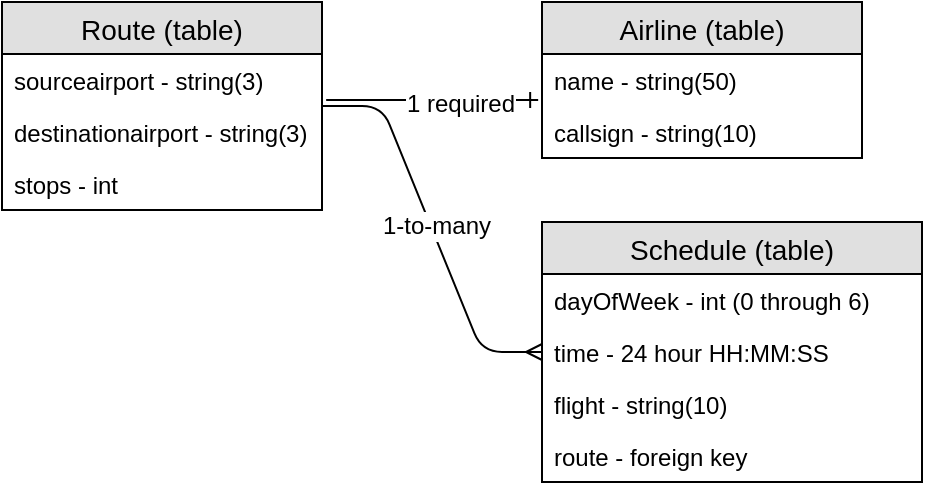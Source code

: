 <mxfile version="12.1.3" pages="1"><diagram id="NyN91tQQvbPSabSYxSqB" name="Page-1"><mxGraphModel dx="1408" dy="613" grid="1" gridSize="10" guides="1" tooltips="1" connect="1" arrows="1" fold="1" page="1" pageScale="1" pageWidth="850" pageHeight="1100" math="0" shadow="0"><root><mxCell id="0"/><mxCell id="1" parent="0"/><mxCell id="R8sjfgSG4dGrFJHBuSi_-1" value="Route (table)" style="swimlane;fontStyle=0;childLayout=stackLayout;horizontal=1;startSize=26;fillColor=#e0e0e0;horizontalStack=0;resizeParent=1;resizeParentMax=0;resizeLast=0;collapsible=1;marginBottom=0;swimlaneFillColor=#ffffff;align=center;fontSize=14;" vertex="1" parent="1"><mxGeometry x="20" y="20" width="160" height="104" as="geometry"/></mxCell><mxCell id="R8sjfgSG4dGrFJHBuSi_-2" value="sourceairport - string(3)" style="text;strokeColor=none;fillColor=none;spacingLeft=4;spacingRight=4;overflow=hidden;rotatable=0;points=[[0,0.5],[1,0.5]];portConstraint=eastwest;fontSize=12;" vertex="1" parent="R8sjfgSG4dGrFJHBuSi_-1"><mxGeometry y="26" width="160" height="26" as="geometry"/></mxCell><mxCell id="R8sjfgSG4dGrFJHBuSi_-3" value="destinationairport - string(3)" style="text;strokeColor=none;fillColor=none;spacingLeft=4;spacingRight=4;overflow=hidden;rotatable=0;points=[[0,0.5],[1,0.5]];portConstraint=eastwest;fontSize=12;" vertex="1" parent="R8sjfgSG4dGrFJHBuSi_-1"><mxGeometry y="52" width="160" height="26" as="geometry"/></mxCell><mxCell id="R8sjfgSG4dGrFJHBuSi_-4" value="stops - int" style="text;strokeColor=none;fillColor=none;spacingLeft=4;spacingRight=4;overflow=hidden;rotatable=0;points=[[0,0.5],[1,0.5]];portConstraint=eastwest;fontSize=12;" vertex="1" parent="R8sjfgSG4dGrFJHBuSi_-1"><mxGeometry y="78" width="160" height="26" as="geometry"/></mxCell><mxCell id="R8sjfgSG4dGrFJHBuSi_-5" value="Airline (table)" style="swimlane;fontStyle=0;childLayout=stackLayout;horizontal=1;startSize=26;fillColor=#e0e0e0;horizontalStack=0;resizeParent=1;resizeParentMax=0;resizeLast=0;collapsible=1;marginBottom=0;swimlaneFillColor=#ffffff;align=center;fontSize=14;" vertex="1" parent="1"><mxGeometry x="290" y="20" width="160" height="78" as="geometry"/></mxCell><mxCell id="R8sjfgSG4dGrFJHBuSi_-6" value="name - string(50)" style="text;strokeColor=none;fillColor=none;spacingLeft=4;spacingRight=4;overflow=hidden;rotatable=0;points=[[0,0.5],[1,0.5]];portConstraint=eastwest;fontSize=12;" vertex="1" parent="R8sjfgSG4dGrFJHBuSi_-5"><mxGeometry y="26" width="160" height="26" as="geometry"/></mxCell><mxCell id="R8sjfgSG4dGrFJHBuSi_-7" value="callsign - string(10)" style="text;strokeColor=none;fillColor=none;spacingLeft=4;spacingRight=4;overflow=hidden;rotatable=0;points=[[0,0.5],[1,0.5]];portConstraint=eastwest;fontSize=12;" vertex="1" parent="R8sjfgSG4dGrFJHBuSi_-5"><mxGeometry y="52" width="160" height="26" as="geometry"/></mxCell><mxCell id="R8sjfgSG4dGrFJHBuSi_-10" value="" style="edgeStyle=entityRelationEdgeStyle;fontSize=12;html=1;endArrow=ERone;endFill=1;entryX=-0.012;entryY=-0.115;entryDx=0;entryDy=0;entryPerimeter=0;exitX=1.013;exitY=-0.115;exitDx=0;exitDy=0;exitPerimeter=0;" edge="1" parent="1" source="R8sjfgSG4dGrFJHBuSi_-3" target="R8sjfgSG4dGrFJHBuSi_-7"><mxGeometry width="100" height="100" relative="1" as="geometry"><mxPoint x="182" y="69" as="sourcePoint"/><mxPoint x="120" y="150" as="targetPoint"/></mxGeometry></mxCell><mxCell id="R8sjfgSG4dGrFJHBuSi_-20" value="1 required" style="text;html=1;resizable=0;points=[];align=center;verticalAlign=middle;labelBackgroundColor=#ffffff;" vertex="1" connectable="0" parent="R8sjfgSG4dGrFJHBuSi_-10"><mxGeometry x="0.264" y="-2" relative="1" as="geometry"><mxPoint as="offset"/></mxGeometry></mxCell><mxCell id="R8sjfgSG4dGrFJHBuSi_-11" value="Schedule (table)" style="swimlane;fontStyle=0;childLayout=stackLayout;horizontal=1;startSize=26;fillColor=#e0e0e0;horizontalStack=0;resizeParent=1;resizeParentMax=0;resizeLast=0;collapsible=1;marginBottom=0;swimlaneFillColor=#ffffff;align=center;fontSize=14;" vertex="1" parent="1"><mxGeometry x="290" y="130" width="190" height="130" as="geometry"/></mxCell><mxCell id="R8sjfgSG4dGrFJHBuSi_-12" value="dayOfWeek - int (0 through 6)" style="text;strokeColor=none;fillColor=none;spacingLeft=4;spacingRight=4;overflow=hidden;rotatable=0;points=[[0,0.5],[1,0.5]];portConstraint=eastwest;fontSize=12;" vertex="1" parent="R8sjfgSG4dGrFJHBuSi_-11"><mxGeometry y="26" width="190" height="26" as="geometry"/></mxCell><mxCell id="R8sjfgSG4dGrFJHBuSi_-13" value="time - 24 hour HH:MM:SS" style="text;strokeColor=none;fillColor=none;spacingLeft=4;spacingRight=4;overflow=hidden;rotatable=0;points=[[0,0.5],[1,0.5]];portConstraint=eastwest;fontSize=12;" vertex="1" parent="R8sjfgSG4dGrFJHBuSi_-11"><mxGeometry y="52" width="190" height="26" as="geometry"/></mxCell><mxCell id="R8sjfgSG4dGrFJHBuSi_-14" value="flight - string(10)" style="text;strokeColor=none;fillColor=none;spacingLeft=4;spacingRight=4;overflow=hidden;rotatable=0;points=[[0,0.5],[1,0.5]];portConstraint=eastwest;fontSize=12;" vertex="1" parent="R8sjfgSG4dGrFJHBuSi_-11"><mxGeometry y="78" width="190" height="26" as="geometry"/></mxCell><mxCell id="R8sjfgSG4dGrFJHBuSi_-19" value="route - foreign key" style="text;strokeColor=none;fillColor=none;spacingLeft=4;spacingRight=4;overflow=hidden;rotatable=0;points=[[0,0.5],[1,0.5]];portConstraint=eastwest;fontSize=12;" vertex="1" parent="R8sjfgSG4dGrFJHBuSi_-11"><mxGeometry y="104" width="190" height="26" as="geometry"/></mxCell><mxCell id="R8sjfgSG4dGrFJHBuSi_-17" value="" style="edgeStyle=entityRelationEdgeStyle;fontSize=12;html=1;endArrow=ERmany;" edge="1" parent="1" source="R8sjfgSG4dGrFJHBuSi_-1" target="R8sjfgSG4dGrFJHBuSi_-11"><mxGeometry width="100" height="100" relative="1" as="geometry"><mxPoint x="20" y="390" as="sourcePoint"/><mxPoint x="120" y="290" as="targetPoint"/></mxGeometry></mxCell><mxCell id="R8sjfgSG4dGrFJHBuSi_-18" value="1-to-many" style="text;html=1;resizable=0;points=[];align=center;verticalAlign=middle;labelBackgroundColor=#ffffff;" vertex="1" connectable="0" parent="R8sjfgSG4dGrFJHBuSi_-17"><mxGeometry x="-0.016" y="2" relative="1" as="geometry"><mxPoint as="offset"/></mxGeometry></mxCell></root></mxGraphModel></diagram></mxfile>